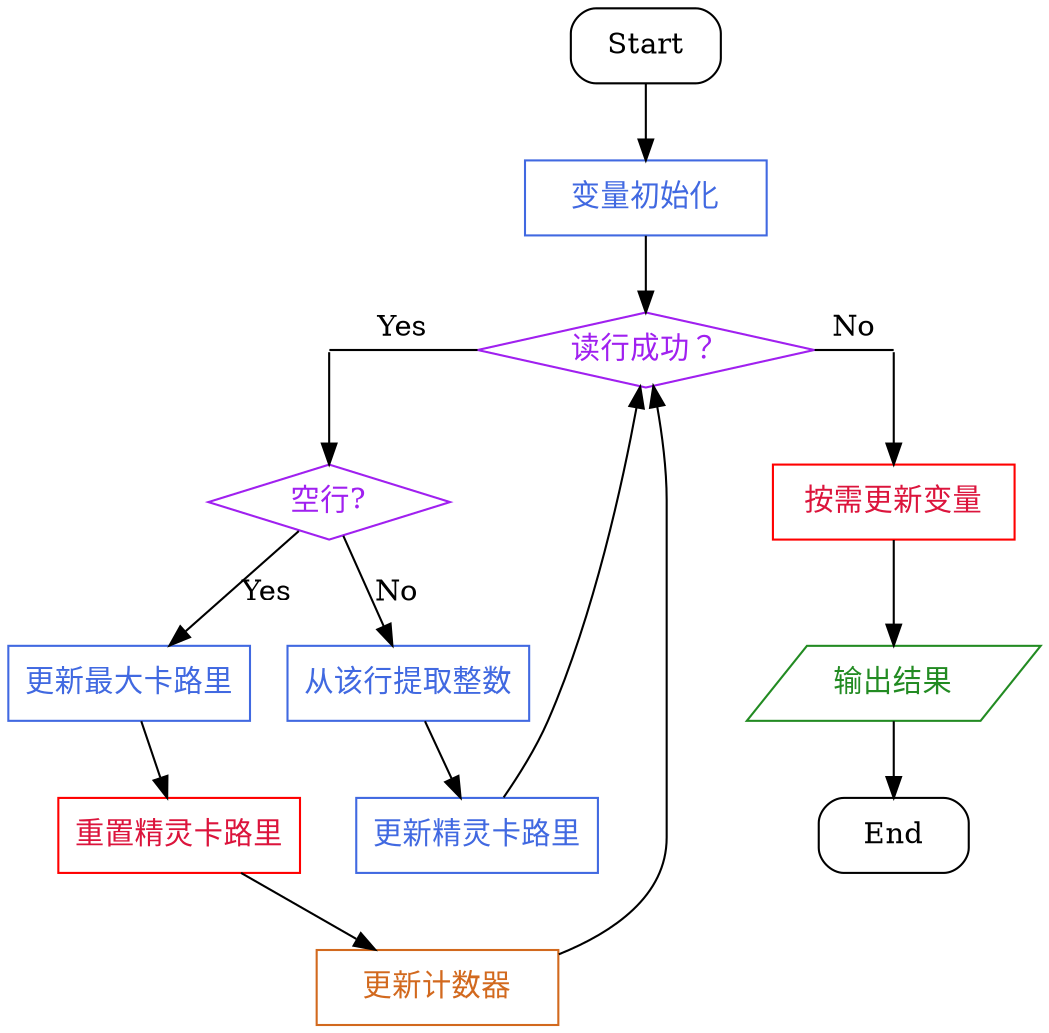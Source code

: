 digraph CalorieCounting {
    /* graph attributes */
    bgcolor = transparent;

    /* ghost nodes */
    node [ shape = point, width = 0, height = 0 ];
    read_yes, read_no [ style = invis ];

    /* special nodes */
    node [ shape = box, width = 1, height = 0.5 ];
    Start, End [ style = rounded ];

    /* conditional nodes */
    node [ shape = diamond, width = 1.618, color = purple, fontcolor = purple ];    
    read_okay [ label = "读行成功？" ];
    blank [ label = "空行?" ];

    /* IO nodes */
    node [ shape = parallelogram, color = forestgreen, fontcolor = forestgreen ];
    display [ label = "输出结果" ];
    
    /* variable-related nodes */
    node [ shape = rect, color = royalblue, fontcolor = royalblue ];
    initialize [ label = "变量初始化" ];
    stoi [ label = "从该行提取整数" ];
    update_counter [ label = "更新计数器", color = chocolate, fontcolor = chocolate ];
    update_calorie [ label = "更新精灵卡路里" ];
    update_max_calorie [ label = "更新最大卡路里" ];
    
    /* error-prone nodes */
    node [ color = red, fontcolor = crimson ];
    update_for_the_final_round [ label = "按需更新变量" ];
    reset_calorie [ label = "重置精灵卡路里" ];
    
    /* edges */
    subgraph rssl {
        read_yes -> blank;
        
        blank -> update_max_calorie [ label = "Yes" ];
        update_max_calorie -> reset_calorie -> update_counter -> read_okay;
        
        blank -> stoi [ label = "No" ];
        stoi -> update_calorie -> read_okay; 
    }

    subgraph final_round {
        read_no -> update_for_the_final_round;
        update_for_the_final_round -> display;
    }

    subgraph main {
        Start -> initialize -> read_okay;
        
        subgraph align_the_main_loop_nodes {
            rank= same;
            read_yes -> read_okay [ dir = back, arrowtail = none, label = "Yes", minlen = 2 ];
            read_okay -> read_no [ arrowhead = none, label = "No" ];
        }

        display -> End;
    }
}
